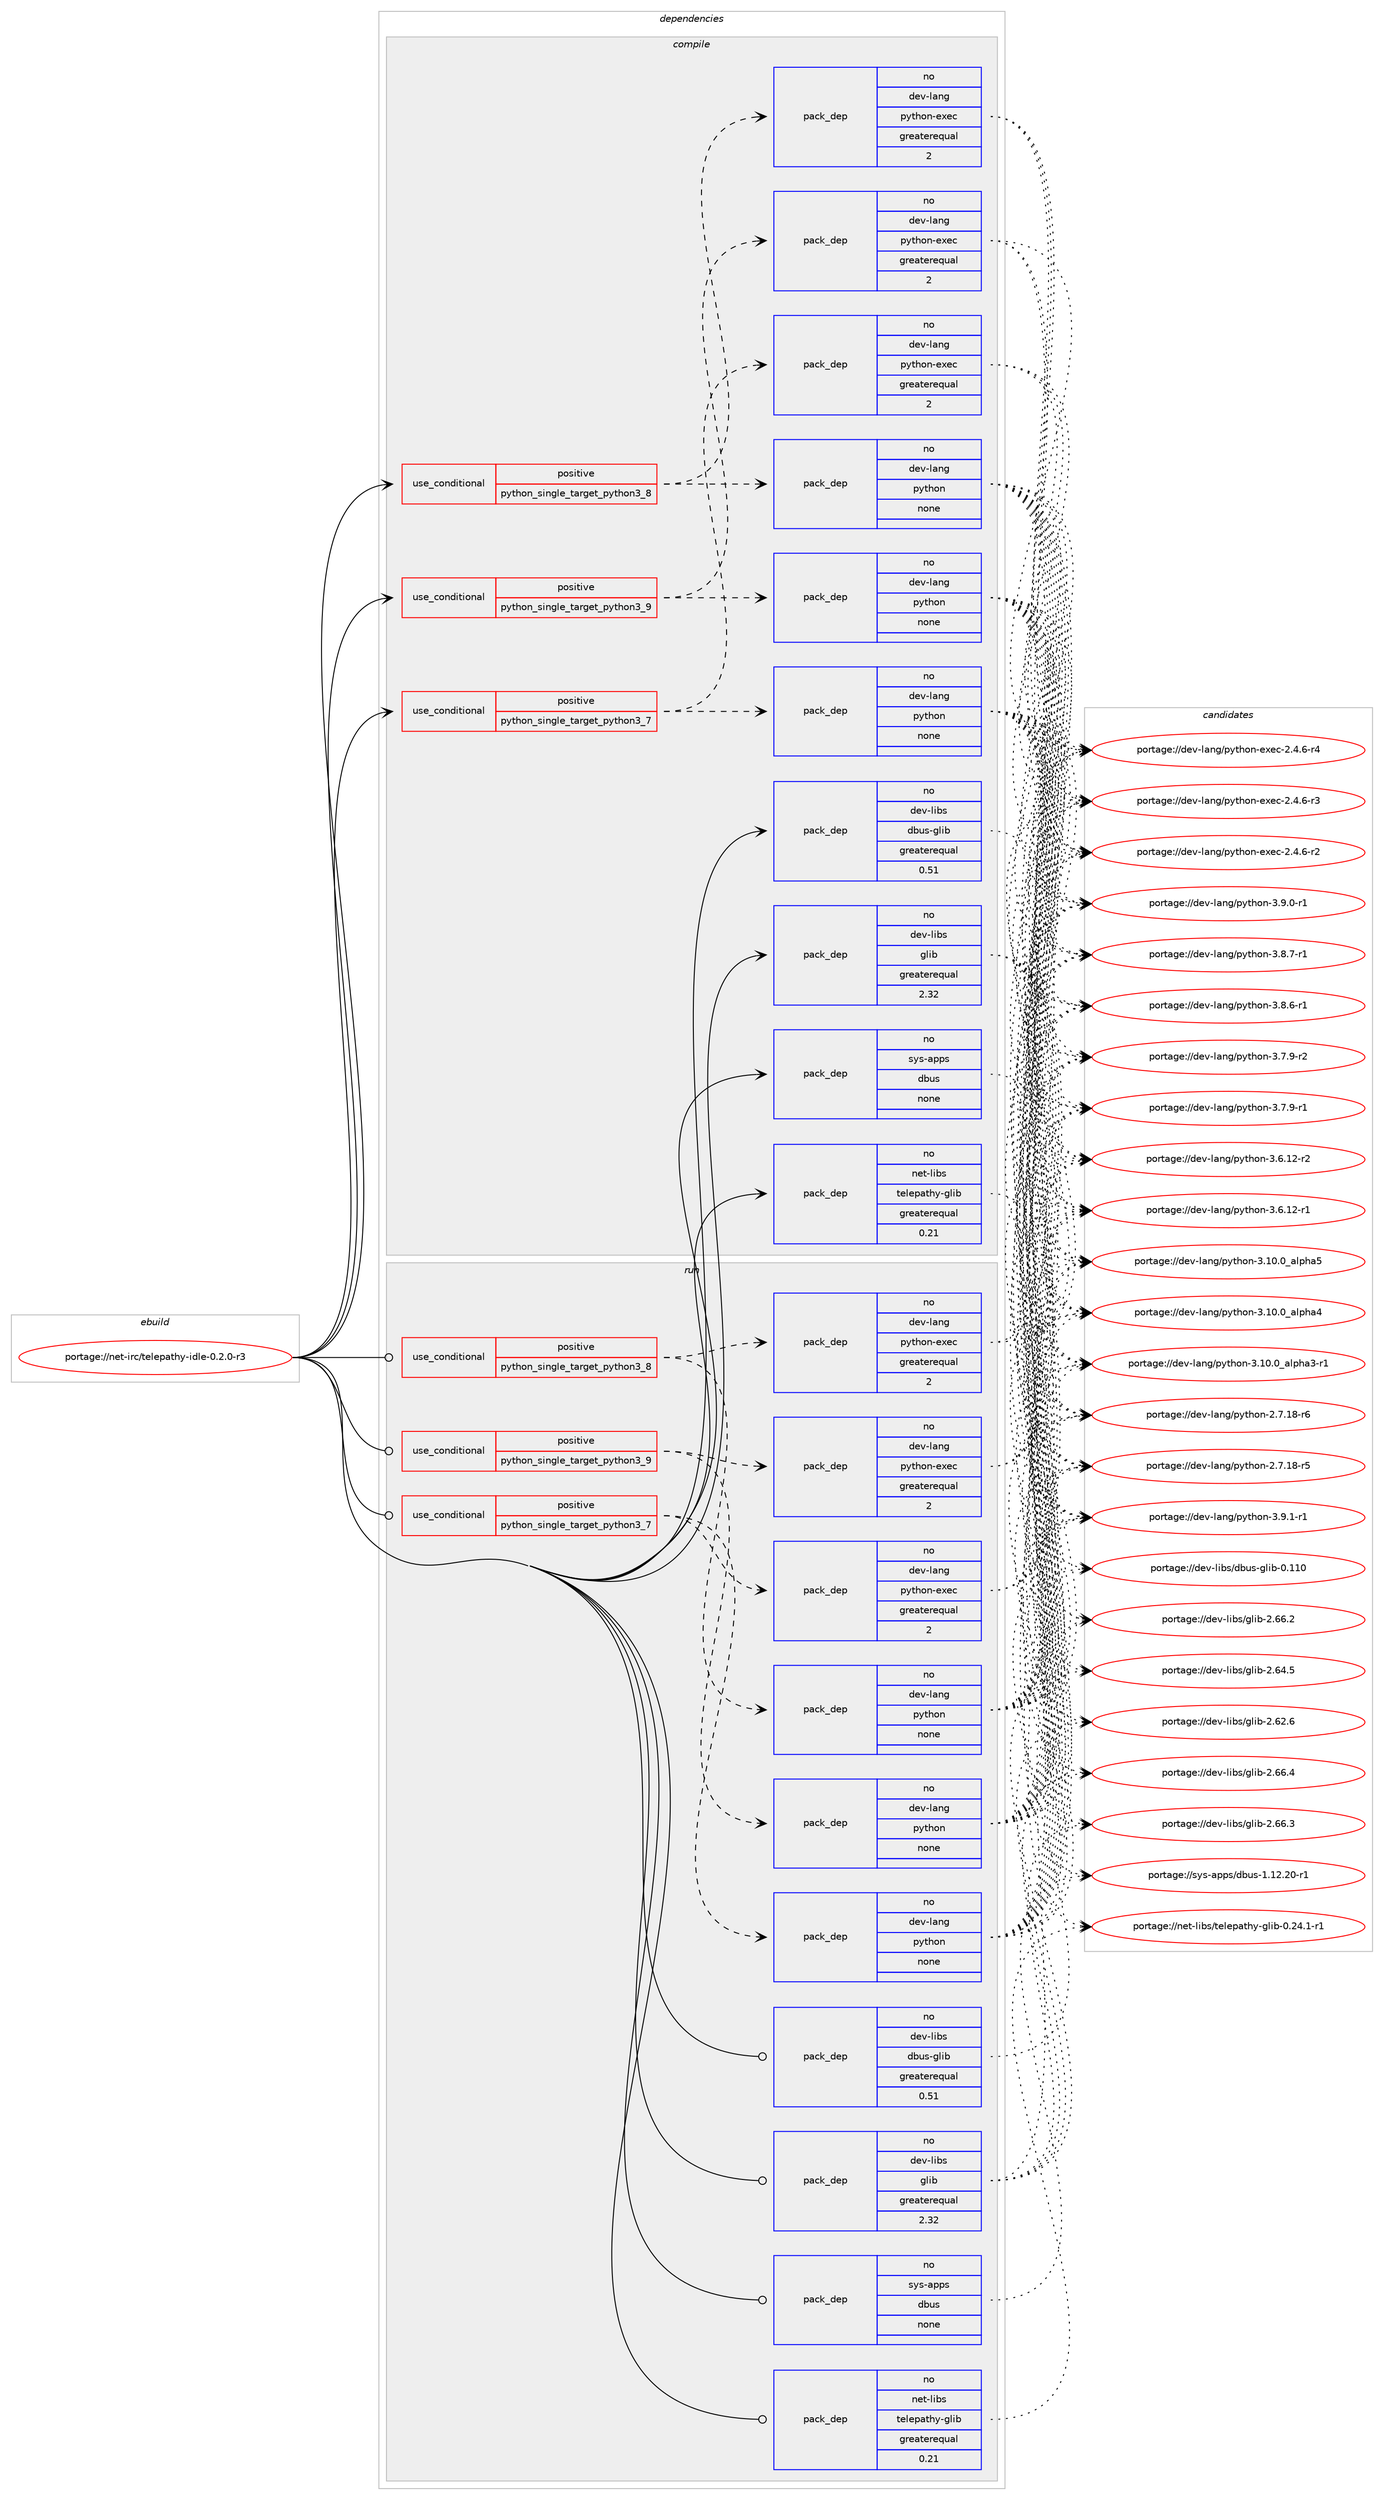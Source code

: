 digraph prolog {

# *************
# Graph options
# *************

newrank=true;
concentrate=true;
compound=true;
graph [rankdir=LR,fontname=Helvetica,fontsize=10,ranksep=1.5];#, ranksep=2.5, nodesep=0.2];
edge  [arrowhead=vee];
node  [fontname=Helvetica,fontsize=10];

# **********
# The ebuild
# **********

subgraph cluster_leftcol {
color=gray;
rank=same;
label=<<i>ebuild</i>>;
id [label="portage://net-irc/telepathy-idle-0.2.0-r3", color=red, width=4, href="../net-irc/telepathy-idle-0.2.0-r3.svg"];
}

# ****************
# The dependencies
# ****************

subgraph cluster_midcol {
color=gray;
label=<<i>dependencies</i>>;
subgraph cluster_compile {
fillcolor="#eeeeee";
style=filled;
label=<<i>compile</i>>;
subgraph cond6402 {
dependency20632 [label=<<TABLE BORDER="0" CELLBORDER="1" CELLSPACING="0" CELLPADDING="4"><TR><TD ROWSPAN="3" CELLPADDING="10">use_conditional</TD></TR><TR><TD>positive</TD></TR><TR><TD>python_single_target_python3_7</TD></TR></TABLE>>, shape=none, color=red];
subgraph pack14049 {
dependency20633 [label=<<TABLE BORDER="0" CELLBORDER="1" CELLSPACING="0" CELLPADDING="4" WIDTH="220"><TR><TD ROWSPAN="6" CELLPADDING="30">pack_dep</TD></TR><TR><TD WIDTH="110">no</TD></TR><TR><TD>dev-lang</TD></TR><TR><TD>python</TD></TR><TR><TD>none</TD></TR><TR><TD></TD></TR></TABLE>>, shape=none, color=blue];
}
dependency20632:e -> dependency20633:w [weight=20,style="dashed",arrowhead="vee"];
subgraph pack14050 {
dependency20634 [label=<<TABLE BORDER="0" CELLBORDER="1" CELLSPACING="0" CELLPADDING="4" WIDTH="220"><TR><TD ROWSPAN="6" CELLPADDING="30">pack_dep</TD></TR><TR><TD WIDTH="110">no</TD></TR><TR><TD>dev-lang</TD></TR><TR><TD>python-exec</TD></TR><TR><TD>greaterequal</TD></TR><TR><TD>2</TD></TR></TABLE>>, shape=none, color=blue];
}
dependency20632:e -> dependency20634:w [weight=20,style="dashed",arrowhead="vee"];
}
id:e -> dependency20632:w [weight=20,style="solid",arrowhead="vee"];
subgraph cond6403 {
dependency20635 [label=<<TABLE BORDER="0" CELLBORDER="1" CELLSPACING="0" CELLPADDING="4"><TR><TD ROWSPAN="3" CELLPADDING="10">use_conditional</TD></TR><TR><TD>positive</TD></TR><TR><TD>python_single_target_python3_8</TD></TR></TABLE>>, shape=none, color=red];
subgraph pack14051 {
dependency20636 [label=<<TABLE BORDER="0" CELLBORDER="1" CELLSPACING="0" CELLPADDING="4" WIDTH="220"><TR><TD ROWSPAN="6" CELLPADDING="30">pack_dep</TD></TR><TR><TD WIDTH="110">no</TD></TR><TR><TD>dev-lang</TD></TR><TR><TD>python</TD></TR><TR><TD>none</TD></TR><TR><TD></TD></TR></TABLE>>, shape=none, color=blue];
}
dependency20635:e -> dependency20636:w [weight=20,style="dashed",arrowhead="vee"];
subgraph pack14052 {
dependency20637 [label=<<TABLE BORDER="0" CELLBORDER="1" CELLSPACING="0" CELLPADDING="4" WIDTH="220"><TR><TD ROWSPAN="6" CELLPADDING="30">pack_dep</TD></TR><TR><TD WIDTH="110">no</TD></TR><TR><TD>dev-lang</TD></TR><TR><TD>python-exec</TD></TR><TR><TD>greaterequal</TD></TR><TR><TD>2</TD></TR></TABLE>>, shape=none, color=blue];
}
dependency20635:e -> dependency20637:w [weight=20,style="dashed",arrowhead="vee"];
}
id:e -> dependency20635:w [weight=20,style="solid",arrowhead="vee"];
subgraph cond6404 {
dependency20638 [label=<<TABLE BORDER="0" CELLBORDER="1" CELLSPACING="0" CELLPADDING="4"><TR><TD ROWSPAN="3" CELLPADDING="10">use_conditional</TD></TR><TR><TD>positive</TD></TR><TR><TD>python_single_target_python3_9</TD></TR></TABLE>>, shape=none, color=red];
subgraph pack14053 {
dependency20639 [label=<<TABLE BORDER="0" CELLBORDER="1" CELLSPACING="0" CELLPADDING="4" WIDTH="220"><TR><TD ROWSPAN="6" CELLPADDING="30">pack_dep</TD></TR><TR><TD WIDTH="110">no</TD></TR><TR><TD>dev-lang</TD></TR><TR><TD>python</TD></TR><TR><TD>none</TD></TR><TR><TD></TD></TR></TABLE>>, shape=none, color=blue];
}
dependency20638:e -> dependency20639:w [weight=20,style="dashed",arrowhead="vee"];
subgraph pack14054 {
dependency20640 [label=<<TABLE BORDER="0" CELLBORDER="1" CELLSPACING="0" CELLPADDING="4" WIDTH="220"><TR><TD ROWSPAN="6" CELLPADDING="30">pack_dep</TD></TR><TR><TD WIDTH="110">no</TD></TR><TR><TD>dev-lang</TD></TR><TR><TD>python-exec</TD></TR><TR><TD>greaterequal</TD></TR><TR><TD>2</TD></TR></TABLE>>, shape=none, color=blue];
}
dependency20638:e -> dependency20640:w [weight=20,style="dashed",arrowhead="vee"];
}
id:e -> dependency20638:w [weight=20,style="solid",arrowhead="vee"];
subgraph pack14055 {
dependency20641 [label=<<TABLE BORDER="0" CELLBORDER="1" CELLSPACING="0" CELLPADDING="4" WIDTH="220"><TR><TD ROWSPAN="6" CELLPADDING="30">pack_dep</TD></TR><TR><TD WIDTH="110">no</TD></TR><TR><TD>dev-libs</TD></TR><TR><TD>dbus-glib</TD></TR><TR><TD>greaterequal</TD></TR><TR><TD>0.51</TD></TR></TABLE>>, shape=none, color=blue];
}
id:e -> dependency20641:w [weight=20,style="solid",arrowhead="vee"];
subgraph pack14056 {
dependency20642 [label=<<TABLE BORDER="0" CELLBORDER="1" CELLSPACING="0" CELLPADDING="4" WIDTH="220"><TR><TD ROWSPAN="6" CELLPADDING="30">pack_dep</TD></TR><TR><TD WIDTH="110">no</TD></TR><TR><TD>dev-libs</TD></TR><TR><TD>glib</TD></TR><TR><TD>greaterequal</TD></TR><TR><TD>2.32</TD></TR></TABLE>>, shape=none, color=blue];
}
id:e -> dependency20642:w [weight=20,style="solid",arrowhead="vee"];
subgraph pack14057 {
dependency20643 [label=<<TABLE BORDER="0" CELLBORDER="1" CELLSPACING="0" CELLPADDING="4" WIDTH="220"><TR><TD ROWSPAN="6" CELLPADDING="30">pack_dep</TD></TR><TR><TD WIDTH="110">no</TD></TR><TR><TD>net-libs</TD></TR><TR><TD>telepathy-glib</TD></TR><TR><TD>greaterequal</TD></TR><TR><TD>0.21</TD></TR></TABLE>>, shape=none, color=blue];
}
id:e -> dependency20643:w [weight=20,style="solid",arrowhead="vee"];
subgraph pack14058 {
dependency20644 [label=<<TABLE BORDER="0" CELLBORDER="1" CELLSPACING="0" CELLPADDING="4" WIDTH="220"><TR><TD ROWSPAN="6" CELLPADDING="30">pack_dep</TD></TR><TR><TD WIDTH="110">no</TD></TR><TR><TD>sys-apps</TD></TR><TR><TD>dbus</TD></TR><TR><TD>none</TD></TR><TR><TD></TD></TR></TABLE>>, shape=none, color=blue];
}
id:e -> dependency20644:w [weight=20,style="solid",arrowhead="vee"];
}
subgraph cluster_compileandrun {
fillcolor="#eeeeee";
style=filled;
label=<<i>compile and run</i>>;
}
subgraph cluster_run {
fillcolor="#eeeeee";
style=filled;
label=<<i>run</i>>;
subgraph cond6405 {
dependency20645 [label=<<TABLE BORDER="0" CELLBORDER="1" CELLSPACING="0" CELLPADDING="4"><TR><TD ROWSPAN="3" CELLPADDING="10">use_conditional</TD></TR><TR><TD>positive</TD></TR><TR><TD>python_single_target_python3_7</TD></TR></TABLE>>, shape=none, color=red];
subgraph pack14059 {
dependency20646 [label=<<TABLE BORDER="0" CELLBORDER="1" CELLSPACING="0" CELLPADDING="4" WIDTH="220"><TR><TD ROWSPAN="6" CELLPADDING="30">pack_dep</TD></TR><TR><TD WIDTH="110">no</TD></TR><TR><TD>dev-lang</TD></TR><TR><TD>python</TD></TR><TR><TD>none</TD></TR><TR><TD></TD></TR></TABLE>>, shape=none, color=blue];
}
dependency20645:e -> dependency20646:w [weight=20,style="dashed",arrowhead="vee"];
subgraph pack14060 {
dependency20647 [label=<<TABLE BORDER="0" CELLBORDER="1" CELLSPACING="0" CELLPADDING="4" WIDTH="220"><TR><TD ROWSPAN="6" CELLPADDING="30">pack_dep</TD></TR><TR><TD WIDTH="110">no</TD></TR><TR><TD>dev-lang</TD></TR><TR><TD>python-exec</TD></TR><TR><TD>greaterequal</TD></TR><TR><TD>2</TD></TR></TABLE>>, shape=none, color=blue];
}
dependency20645:e -> dependency20647:w [weight=20,style="dashed",arrowhead="vee"];
}
id:e -> dependency20645:w [weight=20,style="solid",arrowhead="odot"];
subgraph cond6406 {
dependency20648 [label=<<TABLE BORDER="0" CELLBORDER="1" CELLSPACING="0" CELLPADDING="4"><TR><TD ROWSPAN="3" CELLPADDING="10">use_conditional</TD></TR><TR><TD>positive</TD></TR><TR><TD>python_single_target_python3_8</TD></TR></TABLE>>, shape=none, color=red];
subgraph pack14061 {
dependency20649 [label=<<TABLE BORDER="0" CELLBORDER="1" CELLSPACING="0" CELLPADDING="4" WIDTH="220"><TR><TD ROWSPAN="6" CELLPADDING="30">pack_dep</TD></TR><TR><TD WIDTH="110">no</TD></TR><TR><TD>dev-lang</TD></TR><TR><TD>python</TD></TR><TR><TD>none</TD></TR><TR><TD></TD></TR></TABLE>>, shape=none, color=blue];
}
dependency20648:e -> dependency20649:w [weight=20,style="dashed",arrowhead="vee"];
subgraph pack14062 {
dependency20650 [label=<<TABLE BORDER="0" CELLBORDER="1" CELLSPACING="0" CELLPADDING="4" WIDTH="220"><TR><TD ROWSPAN="6" CELLPADDING="30">pack_dep</TD></TR><TR><TD WIDTH="110">no</TD></TR><TR><TD>dev-lang</TD></TR><TR><TD>python-exec</TD></TR><TR><TD>greaterequal</TD></TR><TR><TD>2</TD></TR></TABLE>>, shape=none, color=blue];
}
dependency20648:e -> dependency20650:w [weight=20,style="dashed",arrowhead="vee"];
}
id:e -> dependency20648:w [weight=20,style="solid",arrowhead="odot"];
subgraph cond6407 {
dependency20651 [label=<<TABLE BORDER="0" CELLBORDER="1" CELLSPACING="0" CELLPADDING="4"><TR><TD ROWSPAN="3" CELLPADDING="10">use_conditional</TD></TR><TR><TD>positive</TD></TR><TR><TD>python_single_target_python3_9</TD></TR></TABLE>>, shape=none, color=red];
subgraph pack14063 {
dependency20652 [label=<<TABLE BORDER="0" CELLBORDER="1" CELLSPACING="0" CELLPADDING="4" WIDTH="220"><TR><TD ROWSPAN="6" CELLPADDING="30">pack_dep</TD></TR><TR><TD WIDTH="110">no</TD></TR><TR><TD>dev-lang</TD></TR><TR><TD>python</TD></TR><TR><TD>none</TD></TR><TR><TD></TD></TR></TABLE>>, shape=none, color=blue];
}
dependency20651:e -> dependency20652:w [weight=20,style="dashed",arrowhead="vee"];
subgraph pack14064 {
dependency20653 [label=<<TABLE BORDER="0" CELLBORDER="1" CELLSPACING="0" CELLPADDING="4" WIDTH="220"><TR><TD ROWSPAN="6" CELLPADDING="30">pack_dep</TD></TR><TR><TD WIDTH="110">no</TD></TR><TR><TD>dev-lang</TD></TR><TR><TD>python-exec</TD></TR><TR><TD>greaterequal</TD></TR><TR><TD>2</TD></TR></TABLE>>, shape=none, color=blue];
}
dependency20651:e -> dependency20653:w [weight=20,style="dashed",arrowhead="vee"];
}
id:e -> dependency20651:w [weight=20,style="solid",arrowhead="odot"];
subgraph pack14065 {
dependency20654 [label=<<TABLE BORDER="0" CELLBORDER="1" CELLSPACING="0" CELLPADDING="4" WIDTH="220"><TR><TD ROWSPAN="6" CELLPADDING="30">pack_dep</TD></TR><TR><TD WIDTH="110">no</TD></TR><TR><TD>dev-libs</TD></TR><TR><TD>dbus-glib</TD></TR><TR><TD>greaterequal</TD></TR><TR><TD>0.51</TD></TR></TABLE>>, shape=none, color=blue];
}
id:e -> dependency20654:w [weight=20,style="solid",arrowhead="odot"];
subgraph pack14066 {
dependency20655 [label=<<TABLE BORDER="0" CELLBORDER="1" CELLSPACING="0" CELLPADDING="4" WIDTH="220"><TR><TD ROWSPAN="6" CELLPADDING="30">pack_dep</TD></TR><TR><TD WIDTH="110">no</TD></TR><TR><TD>dev-libs</TD></TR><TR><TD>glib</TD></TR><TR><TD>greaterequal</TD></TR><TR><TD>2.32</TD></TR></TABLE>>, shape=none, color=blue];
}
id:e -> dependency20655:w [weight=20,style="solid",arrowhead="odot"];
subgraph pack14067 {
dependency20656 [label=<<TABLE BORDER="0" CELLBORDER="1" CELLSPACING="0" CELLPADDING="4" WIDTH="220"><TR><TD ROWSPAN="6" CELLPADDING="30">pack_dep</TD></TR><TR><TD WIDTH="110">no</TD></TR><TR><TD>net-libs</TD></TR><TR><TD>telepathy-glib</TD></TR><TR><TD>greaterequal</TD></TR><TR><TD>0.21</TD></TR></TABLE>>, shape=none, color=blue];
}
id:e -> dependency20656:w [weight=20,style="solid",arrowhead="odot"];
subgraph pack14068 {
dependency20657 [label=<<TABLE BORDER="0" CELLBORDER="1" CELLSPACING="0" CELLPADDING="4" WIDTH="220"><TR><TD ROWSPAN="6" CELLPADDING="30">pack_dep</TD></TR><TR><TD WIDTH="110">no</TD></TR><TR><TD>sys-apps</TD></TR><TR><TD>dbus</TD></TR><TR><TD>none</TD></TR><TR><TD></TD></TR></TABLE>>, shape=none, color=blue];
}
id:e -> dependency20657:w [weight=20,style="solid",arrowhead="odot"];
}
}

# **************
# The candidates
# **************

subgraph cluster_choices {
rank=same;
color=gray;
label=<<i>candidates</i>>;

subgraph choice14049 {
color=black;
nodesep=1;
choice1001011184510897110103471121211161041111104551465746494511449 [label="portage://dev-lang/python-3.9.1-r1", color=red, width=4,href="../dev-lang/python-3.9.1-r1.svg"];
choice1001011184510897110103471121211161041111104551465746484511449 [label="portage://dev-lang/python-3.9.0-r1", color=red, width=4,href="../dev-lang/python-3.9.0-r1.svg"];
choice1001011184510897110103471121211161041111104551465646554511449 [label="portage://dev-lang/python-3.8.7-r1", color=red, width=4,href="../dev-lang/python-3.8.7-r1.svg"];
choice1001011184510897110103471121211161041111104551465646544511449 [label="portage://dev-lang/python-3.8.6-r1", color=red, width=4,href="../dev-lang/python-3.8.6-r1.svg"];
choice1001011184510897110103471121211161041111104551465546574511450 [label="portage://dev-lang/python-3.7.9-r2", color=red, width=4,href="../dev-lang/python-3.7.9-r2.svg"];
choice1001011184510897110103471121211161041111104551465546574511449 [label="portage://dev-lang/python-3.7.9-r1", color=red, width=4,href="../dev-lang/python-3.7.9-r1.svg"];
choice100101118451089711010347112121116104111110455146544649504511450 [label="portage://dev-lang/python-3.6.12-r2", color=red, width=4,href="../dev-lang/python-3.6.12-r2.svg"];
choice100101118451089711010347112121116104111110455146544649504511449 [label="portage://dev-lang/python-3.6.12-r1", color=red, width=4,href="../dev-lang/python-3.6.12-r1.svg"];
choice1001011184510897110103471121211161041111104551464948464895971081121049753 [label="portage://dev-lang/python-3.10.0_alpha5", color=red, width=4,href="../dev-lang/python-3.10.0_alpha5.svg"];
choice1001011184510897110103471121211161041111104551464948464895971081121049752 [label="portage://dev-lang/python-3.10.0_alpha4", color=red, width=4,href="../dev-lang/python-3.10.0_alpha4.svg"];
choice10010111845108971101034711212111610411111045514649484648959710811210497514511449 [label="portage://dev-lang/python-3.10.0_alpha3-r1", color=red, width=4,href="../dev-lang/python-3.10.0_alpha3-r1.svg"];
choice100101118451089711010347112121116104111110455046554649564511454 [label="portage://dev-lang/python-2.7.18-r6", color=red, width=4,href="../dev-lang/python-2.7.18-r6.svg"];
choice100101118451089711010347112121116104111110455046554649564511453 [label="portage://dev-lang/python-2.7.18-r5", color=red, width=4,href="../dev-lang/python-2.7.18-r5.svg"];
dependency20633:e -> choice1001011184510897110103471121211161041111104551465746494511449:w [style=dotted,weight="100"];
dependency20633:e -> choice1001011184510897110103471121211161041111104551465746484511449:w [style=dotted,weight="100"];
dependency20633:e -> choice1001011184510897110103471121211161041111104551465646554511449:w [style=dotted,weight="100"];
dependency20633:e -> choice1001011184510897110103471121211161041111104551465646544511449:w [style=dotted,weight="100"];
dependency20633:e -> choice1001011184510897110103471121211161041111104551465546574511450:w [style=dotted,weight="100"];
dependency20633:e -> choice1001011184510897110103471121211161041111104551465546574511449:w [style=dotted,weight="100"];
dependency20633:e -> choice100101118451089711010347112121116104111110455146544649504511450:w [style=dotted,weight="100"];
dependency20633:e -> choice100101118451089711010347112121116104111110455146544649504511449:w [style=dotted,weight="100"];
dependency20633:e -> choice1001011184510897110103471121211161041111104551464948464895971081121049753:w [style=dotted,weight="100"];
dependency20633:e -> choice1001011184510897110103471121211161041111104551464948464895971081121049752:w [style=dotted,weight="100"];
dependency20633:e -> choice10010111845108971101034711212111610411111045514649484648959710811210497514511449:w [style=dotted,weight="100"];
dependency20633:e -> choice100101118451089711010347112121116104111110455046554649564511454:w [style=dotted,weight="100"];
dependency20633:e -> choice100101118451089711010347112121116104111110455046554649564511453:w [style=dotted,weight="100"];
}
subgraph choice14050 {
color=black;
nodesep=1;
choice10010111845108971101034711212111610411111045101120101994550465246544511452 [label="portage://dev-lang/python-exec-2.4.6-r4", color=red, width=4,href="../dev-lang/python-exec-2.4.6-r4.svg"];
choice10010111845108971101034711212111610411111045101120101994550465246544511451 [label="portage://dev-lang/python-exec-2.4.6-r3", color=red, width=4,href="../dev-lang/python-exec-2.4.6-r3.svg"];
choice10010111845108971101034711212111610411111045101120101994550465246544511450 [label="portage://dev-lang/python-exec-2.4.6-r2", color=red, width=4,href="../dev-lang/python-exec-2.4.6-r2.svg"];
dependency20634:e -> choice10010111845108971101034711212111610411111045101120101994550465246544511452:w [style=dotted,weight="100"];
dependency20634:e -> choice10010111845108971101034711212111610411111045101120101994550465246544511451:w [style=dotted,weight="100"];
dependency20634:e -> choice10010111845108971101034711212111610411111045101120101994550465246544511450:w [style=dotted,weight="100"];
}
subgraph choice14051 {
color=black;
nodesep=1;
choice1001011184510897110103471121211161041111104551465746494511449 [label="portage://dev-lang/python-3.9.1-r1", color=red, width=4,href="../dev-lang/python-3.9.1-r1.svg"];
choice1001011184510897110103471121211161041111104551465746484511449 [label="portage://dev-lang/python-3.9.0-r1", color=red, width=4,href="../dev-lang/python-3.9.0-r1.svg"];
choice1001011184510897110103471121211161041111104551465646554511449 [label="portage://dev-lang/python-3.8.7-r1", color=red, width=4,href="../dev-lang/python-3.8.7-r1.svg"];
choice1001011184510897110103471121211161041111104551465646544511449 [label="portage://dev-lang/python-3.8.6-r1", color=red, width=4,href="../dev-lang/python-3.8.6-r1.svg"];
choice1001011184510897110103471121211161041111104551465546574511450 [label="portage://dev-lang/python-3.7.9-r2", color=red, width=4,href="../dev-lang/python-3.7.9-r2.svg"];
choice1001011184510897110103471121211161041111104551465546574511449 [label="portage://dev-lang/python-3.7.9-r1", color=red, width=4,href="../dev-lang/python-3.7.9-r1.svg"];
choice100101118451089711010347112121116104111110455146544649504511450 [label="portage://dev-lang/python-3.6.12-r2", color=red, width=4,href="../dev-lang/python-3.6.12-r2.svg"];
choice100101118451089711010347112121116104111110455146544649504511449 [label="portage://dev-lang/python-3.6.12-r1", color=red, width=4,href="../dev-lang/python-3.6.12-r1.svg"];
choice1001011184510897110103471121211161041111104551464948464895971081121049753 [label="portage://dev-lang/python-3.10.0_alpha5", color=red, width=4,href="../dev-lang/python-3.10.0_alpha5.svg"];
choice1001011184510897110103471121211161041111104551464948464895971081121049752 [label="portage://dev-lang/python-3.10.0_alpha4", color=red, width=4,href="../dev-lang/python-3.10.0_alpha4.svg"];
choice10010111845108971101034711212111610411111045514649484648959710811210497514511449 [label="portage://dev-lang/python-3.10.0_alpha3-r1", color=red, width=4,href="../dev-lang/python-3.10.0_alpha3-r1.svg"];
choice100101118451089711010347112121116104111110455046554649564511454 [label="portage://dev-lang/python-2.7.18-r6", color=red, width=4,href="../dev-lang/python-2.7.18-r6.svg"];
choice100101118451089711010347112121116104111110455046554649564511453 [label="portage://dev-lang/python-2.7.18-r5", color=red, width=4,href="../dev-lang/python-2.7.18-r5.svg"];
dependency20636:e -> choice1001011184510897110103471121211161041111104551465746494511449:w [style=dotted,weight="100"];
dependency20636:e -> choice1001011184510897110103471121211161041111104551465746484511449:w [style=dotted,weight="100"];
dependency20636:e -> choice1001011184510897110103471121211161041111104551465646554511449:w [style=dotted,weight="100"];
dependency20636:e -> choice1001011184510897110103471121211161041111104551465646544511449:w [style=dotted,weight="100"];
dependency20636:e -> choice1001011184510897110103471121211161041111104551465546574511450:w [style=dotted,weight="100"];
dependency20636:e -> choice1001011184510897110103471121211161041111104551465546574511449:w [style=dotted,weight="100"];
dependency20636:e -> choice100101118451089711010347112121116104111110455146544649504511450:w [style=dotted,weight="100"];
dependency20636:e -> choice100101118451089711010347112121116104111110455146544649504511449:w [style=dotted,weight="100"];
dependency20636:e -> choice1001011184510897110103471121211161041111104551464948464895971081121049753:w [style=dotted,weight="100"];
dependency20636:e -> choice1001011184510897110103471121211161041111104551464948464895971081121049752:w [style=dotted,weight="100"];
dependency20636:e -> choice10010111845108971101034711212111610411111045514649484648959710811210497514511449:w [style=dotted,weight="100"];
dependency20636:e -> choice100101118451089711010347112121116104111110455046554649564511454:w [style=dotted,weight="100"];
dependency20636:e -> choice100101118451089711010347112121116104111110455046554649564511453:w [style=dotted,weight="100"];
}
subgraph choice14052 {
color=black;
nodesep=1;
choice10010111845108971101034711212111610411111045101120101994550465246544511452 [label="portage://dev-lang/python-exec-2.4.6-r4", color=red, width=4,href="../dev-lang/python-exec-2.4.6-r4.svg"];
choice10010111845108971101034711212111610411111045101120101994550465246544511451 [label="portage://dev-lang/python-exec-2.4.6-r3", color=red, width=4,href="../dev-lang/python-exec-2.4.6-r3.svg"];
choice10010111845108971101034711212111610411111045101120101994550465246544511450 [label="portage://dev-lang/python-exec-2.4.6-r2", color=red, width=4,href="../dev-lang/python-exec-2.4.6-r2.svg"];
dependency20637:e -> choice10010111845108971101034711212111610411111045101120101994550465246544511452:w [style=dotted,weight="100"];
dependency20637:e -> choice10010111845108971101034711212111610411111045101120101994550465246544511451:w [style=dotted,weight="100"];
dependency20637:e -> choice10010111845108971101034711212111610411111045101120101994550465246544511450:w [style=dotted,weight="100"];
}
subgraph choice14053 {
color=black;
nodesep=1;
choice1001011184510897110103471121211161041111104551465746494511449 [label="portage://dev-lang/python-3.9.1-r1", color=red, width=4,href="../dev-lang/python-3.9.1-r1.svg"];
choice1001011184510897110103471121211161041111104551465746484511449 [label="portage://dev-lang/python-3.9.0-r1", color=red, width=4,href="../dev-lang/python-3.9.0-r1.svg"];
choice1001011184510897110103471121211161041111104551465646554511449 [label="portage://dev-lang/python-3.8.7-r1", color=red, width=4,href="../dev-lang/python-3.8.7-r1.svg"];
choice1001011184510897110103471121211161041111104551465646544511449 [label="portage://dev-lang/python-3.8.6-r1", color=red, width=4,href="../dev-lang/python-3.8.6-r1.svg"];
choice1001011184510897110103471121211161041111104551465546574511450 [label="portage://dev-lang/python-3.7.9-r2", color=red, width=4,href="../dev-lang/python-3.7.9-r2.svg"];
choice1001011184510897110103471121211161041111104551465546574511449 [label="portage://dev-lang/python-3.7.9-r1", color=red, width=4,href="../dev-lang/python-3.7.9-r1.svg"];
choice100101118451089711010347112121116104111110455146544649504511450 [label="portage://dev-lang/python-3.6.12-r2", color=red, width=4,href="../dev-lang/python-3.6.12-r2.svg"];
choice100101118451089711010347112121116104111110455146544649504511449 [label="portage://dev-lang/python-3.6.12-r1", color=red, width=4,href="../dev-lang/python-3.6.12-r1.svg"];
choice1001011184510897110103471121211161041111104551464948464895971081121049753 [label="portage://dev-lang/python-3.10.0_alpha5", color=red, width=4,href="../dev-lang/python-3.10.0_alpha5.svg"];
choice1001011184510897110103471121211161041111104551464948464895971081121049752 [label="portage://dev-lang/python-3.10.0_alpha4", color=red, width=4,href="../dev-lang/python-3.10.0_alpha4.svg"];
choice10010111845108971101034711212111610411111045514649484648959710811210497514511449 [label="portage://dev-lang/python-3.10.0_alpha3-r1", color=red, width=4,href="../dev-lang/python-3.10.0_alpha3-r1.svg"];
choice100101118451089711010347112121116104111110455046554649564511454 [label="portage://dev-lang/python-2.7.18-r6", color=red, width=4,href="../dev-lang/python-2.7.18-r6.svg"];
choice100101118451089711010347112121116104111110455046554649564511453 [label="portage://dev-lang/python-2.7.18-r5", color=red, width=4,href="../dev-lang/python-2.7.18-r5.svg"];
dependency20639:e -> choice1001011184510897110103471121211161041111104551465746494511449:w [style=dotted,weight="100"];
dependency20639:e -> choice1001011184510897110103471121211161041111104551465746484511449:w [style=dotted,weight="100"];
dependency20639:e -> choice1001011184510897110103471121211161041111104551465646554511449:w [style=dotted,weight="100"];
dependency20639:e -> choice1001011184510897110103471121211161041111104551465646544511449:w [style=dotted,weight="100"];
dependency20639:e -> choice1001011184510897110103471121211161041111104551465546574511450:w [style=dotted,weight="100"];
dependency20639:e -> choice1001011184510897110103471121211161041111104551465546574511449:w [style=dotted,weight="100"];
dependency20639:e -> choice100101118451089711010347112121116104111110455146544649504511450:w [style=dotted,weight="100"];
dependency20639:e -> choice100101118451089711010347112121116104111110455146544649504511449:w [style=dotted,weight="100"];
dependency20639:e -> choice1001011184510897110103471121211161041111104551464948464895971081121049753:w [style=dotted,weight="100"];
dependency20639:e -> choice1001011184510897110103471121211161041111104551464948464895971081121049752:w [style=dotted,weight="100"];
dependency20639:e -> choice10010111845108971101034711212111610411111045514649484648959710811210497514511449:w [style=dotted,weight="100"];
dependency20639:e -> choice100101118451089711010347112121116104111110455046554649564511454:w [style=dotted,weight="100"];
dependency20639:e -> choice100101118451089711010347112121116104111110455046554649564511453:w [style=dotted,weight="100"];
}
subgraph choice14054 {
color=black;
nodesep=1;
choice10010111845108971101034711212111610411111045101120101994550465246544511452 [label="portage://dev-lang/python-exec-2.4.6-r4", color=red, width=4,href="../dev-lang/python-exec-2.4.6-r4.svg"];
choice10010111845108971101034711212111610411111045101120101994550465246544511451 [label="portage://dev-lang/python-exec-2.4.6-r3", color=red, width=4,href="../dev-lang/python-exec-2.4.6-r3.svg"];
choice10010111845108971101034711212111610411111045101120101994550465246544511450 [label="portage://dev-lang/python-exec-2.4.6-r2", color=red, width=4,href="../dev-lang/python-exec-2.4.6-r2.svg"];
dependency20640:e -> choice10010111845108971101034711212111610411111045101120101994550465246544511452:w [style=dotted,weight="100"];
dependency20640:e -> choice10010111845108971101034711212111610411111045101120101994550465246544511451:w [style=dotted,weight="100"];
dependency20640:e -> choice10010111845108971101034711212111610411111045101120101994550465246544511450:w [style=dotted,weight="100"];
}
subgraph choice14055 {
color=black;
nodesep=1;
choice100101118451081059811547100981171154510310810598454846494948 [label="portage://dev-libs/dbus-glib-0.110", color=red, width=4,href="../dev-libs/dbus-glib-0.110.svg"];
dependency20641:e -> choice100101118451081059811547100981171154510310810598454846494948:w [style=dotted,weight="100"];
}
subgraph choice14056 {
color=black;
nodesep=1;
choice1001011184510810598115471031081059845504654544652 [label="portage://dev-libs/glib-2.66.4", color=red, width=4,href="../dev-libs/glib-2.66.4.svg"];
choice1001011184510810598115471031081059845504654544651 [label="portage://dev-libs/glib-2.66.3", color=red, width=4,href="../dev-libs/glib-2.66.3.svg"];
choice1001011184510810598115471031081059845504654544650 [label="portage://dev-libs/glib-2.66.2", color=red, width=4,href="../dev-libs/glib-2.66.2.svg"];
choice1001011184510810598115471031081059845504654524653 [label="portage://dev-libs/glib-2.64.5", color=red, width=4,href="../dev-libs/glib-2.64.5.svg"];
choice1001011184510810598115471031081059845504654504654 [label="portage://dev-libs/glib-2.62.6", color=red, width=4,href="../dev-libs/glib-2.62.6.svg"];
dependency20642:e -> choice1001011184510810598115471031081059845504654544652:w [style=dotted,weight="100"];
dependency20642:e -> choice1001011184510810598115471031081059845504654544651:w [style=dotted,weight="100"];
dependency20642:e -> choice1001011184510810598115471031081059845504654544650:w [style=dotted,weight="100"];
dependency20642:e -> choice1001011184510810598115471031081059845504654524653:w [style=dotted,weight="100"];
dependency20642:e -> choice1001011184510810598115471031081059845504654504654:w [style=dotted,weight="100"];
}
subgraph choice14057 {
color=black;
nodesep=1;
choice110101116451081059811547116101108101112971161041214510310810598454846505246494511449 [label="portage://net-libs/telepathy-glib-0.24.1-r1", color=red, width=4,href="../net-libs/telepathy-glib-0.24.1-r1.svg"];
dependency20643:e -> choice110101116451081059811547116101108101112971161041214510310810598454846505246494511449:w [style=dotted,weight="100"];
}
subgraph choice14058 {
color=black;
nodesep=1;
choice1151211154597112112115471009811711545494649504650484511449 [label="portage://sys-apps/dbus-1.12.20-r1", color=red, width=4,href="../sys-apps/dbus-1.12.20-r1.svg"];
dependency20644:e -> choice1151211154597112112115471009811711545494649504650484511449:w [style=dotted,weight="100"];
}
subgraph choice14059 {
color=black;
nodesep=1;
choice1001011184510897110103471121211161041111104551465746494511449 [label="portage://dev-lang/python-3.9.1-r1", color=red, width=4,href="../dev-lang/python-3.9.1-r1.svg"];
choice1001011184510897110103471121211161041111104551465746484511449 [label="portage://dev-lang/python-3.9.0-r1", color=red, width=4,href="../dev-lang/python-3.9.0-r1.svg"];
choice1001011184510897110103471121211161041111104551465646554511449 [label="portage://dev-lang/python-3.8.7-r1", color=red, width=4,href="../dev-lang/python-3.8.7-r1.svg"];
choice1001011184510897110103471121211161041111104551465646544511449 [label="portage://dev-lang/python-3.8.6-r1", color=red, width=4,href="../dev-lang/python-3.8.6-r1.svg"];
choice1001011184510897110103471121211161041111104551465546574511450 [label="portage://dev-lang/python-3.7.9-r2", color=red, width=4,href="../dev-lang/python-3.7.9-r2.svg"];
choice1001011184510897110103471121211161041111104551465546574511449 [label="portage://dev-lang/python-3.7.9-r1", color=red, width=4,href="../dev-lang/python-3.7.9-r1.svg"];
choice100101118451089711010347112121116104111110455146544649504511450 [label="portage://dev-lang/python-3.6.12-r2", color=red, width=4,href="../dev-lang/python-3.6.12-r2.svg"];
choice100101118451089711010347112121116104111110455146544649504511449 [label="portage://dev-lang/python-3.6.12-r1", color=red, width=4,href="../dev-lang/python-3.6.12-r1.svg"];
choice1001011184510897110103471121211161041111104551464948464895971081121049753 [label="portage://dev-lang/python-3.10.0_alpha5", color=red, width=4,href="../dev-lang/python-3.10.0_alpha5.svg"];
choice1001011184510897110103471121211161041111104551464948464895971081121049752 [label="portage://dev-lang/python-3.10.0_alpha4", color=red, width=4,href="../dev-lang/python-3.10.0_alpha4.svg"];
choice10010111845108971101034711212111610411111045514649484648959710811210497514511449 [label="portage://dev-lang/python-3.10.0_alpha3-r1", color=red, width=4,href="../dev-lang/python-3.10.0_alpha3-r1.svg"];
choice100101118451089711010347112121116104111110455046554649564511454 [label="portage://dev-lang/python-2.7.18-r6", color=red, width=4,href="../dev-lang/python-2.7.18-r6.svg"];
choice100101118451089711010347112121116104111110455046554649564511453 [label="portage://dev-lang/python-2.7.18-r5", color=red, width=4,href="../dev-lang/python-2.7.18-r5.svg"];
dependency20646:e -> choice1001011184510897110103471121211161041111104551465746494511449:w [style=dotted,weight="100"];
dependency20646:e -> choice1001011184510897110103471121211161041111104551465746484511449:w [style=dotted,weight="100"];
dependency20646:e -> choice1001011184510897110103471121211161041111104551465646554511449:w [style=dotted,weight="100"];
dependency20646:e -> choice1001011184510897110103471121211161041111104551465646544511449:w [style=dotted,weight="100"];
dependency20646:e -> choice1001011184510897110103471121211161041111104551465546574511450:w [style=dotted,weight="100"];
dependency20646:e -> choice1001011184510897110103471121211161041111104551465546574511449:w [style=dotted,weight="100"];
dependency20646:e -> choice100101118451089711010347112121116104111110455146544649504511450:w [style=dotted,weight="100"];
dependency20646:e -> choice100101118451089711010347112121116104111110455146544649504511449:w [style=dotted,weight="100"];
dependency20646:e -> choice1001011184510897110103471121211161041111104551464948464895971081121049753:w [style=dotted,weight="100"];
dependency20646:e -> choice1001011184510897110103471121211161041111104551464948464895971081121049752:w [style=dotted,weight="100"];
dependency20646:e -> choice10010111845108971101034711212111610411111045514649484648959710811210497514511449:w [style=dotted,weight="100"];
dependency20646:e -> choice100101118451089711010347112121116104111110455046554649564511454:w [style=dotted,weight="100"];
dependency20646:e -> choice100101118451089711010347112121116104111110455046554649564511453:w [style=dotted,weight="100"];
}
subgraph choice14060 {
color=black;
nodesep=1;
choice10010111845108971101034711212111610411111045101120101994550465246544511452 [label="portage://dev-lang/python-exec-2.4.6-r4", color=red, width=4,href="../dev-lang/python-exec-2.4.6-r4.svg"];
choice10010111845108971101034711212111610411111045101120101994550465246544511451 [label="portage://dev-lang/python-exec-2.4.6-r3", color=red, width=4,href="../dev-lang/python-exec-2.4.6-r3.svg"];
choice10010111845108971101034711212111610411111045101120101994550465246544511450 [label="portage://dev-lang/python-exec-2.4.6-r2", color=red, width=4,href="../dev-lang/python-exec-2.4.6-r2.svg"];
dependency20647:e -> choice10010111845108971101034711212111610411111045101120101994550465246544511452:w [style=dotted,weight="100"];
dependency20647:e -> choice10010111845108971101034711212111610411111045101120101994550465246544511451:w [style=dotted,weight="100"];
dependency20647:e -> choice10010111845108971101034711212111610411111045101120101994550465246544511450:w [style=dotted,weight="100"];
}
subgraph choice14061 {
color=black;
nodesep=1;
choice1001011184510897110103471121211161041111104551465746494511449 [label="portage://dev-lang/python-3.9.1-r1", color=red, width=4,href="../dev-lang/python-3.9.1-r1.svg"];
choice1001011184510897110103471121211161041111104551465746484511449 [label="portage://dev-lang/python-3.9.0-r1", color=red, width=4,href="../dev-lang/python-3.9.0-r1.svg"];
choice1001011184510897110103471121211161041111104551465646554511449 [label="portage://dev-lang/python-3.8.7-r1", color=red, width=4,href="../dev-lang/python-3.8.7-r1.svg"];
choice1001011184510897110103471121211161041111104551465646544511449 [label="portage://dev-lang/python-3.8.6-r1", color=red, width=4,href="../dev-lang/python-3.8.6-r1.svg"];
choice1001011184510897110103471121211161041111104551465546574511450 [label="portage://dev-lang/python-3.7.9-r2", color=red, width=4,href="../dev-lang/python-3.7.9-r2.svg"];
choice1001011184510897110103471121211161041111104551465546574511449 [label="portage://dev-lang/python-3.7.9-r1", color=red, width=4,href="../dev-lang/python-3.7.9-r1.svg"];
choice100101118451089711010347112121116104111110455146544649504511450 [label="portage://dev-lang/python-3.6.12-r2", color=red, width=4,href="../dev-lang/python-3.6.12-r2.svg"];
choice100101118451089711010347112121116104111110455146544649504511449 [label="portage://dev-lang/python-3.6.12-r1", color=red, width=4,href="../dev-lang/python-3.6.12-r1.svg"];
choice1001011184510897110103471121211161041111104551464948464895971081121049753 [label="portage://dev-lang/python-3.10.0_alpha5", color=red, width=4,href="../dev-lang/python-3.10.0_alpha5.svg"];
choice1001011184510897110103471121211161041111104551464948464895971081121049752 [label="portage://dev-lang/python-3.10.0_alpha4", color=red, width=4,href="../dev-lang/python-3.10.0_alpha4.svg"];
choice10010111845108971101034711212111610411111045514649484648959710811210497514511449 [label="portage://dev-lang/python-3.10.0_alpha3-r1", color=red, width=4,href="../dev-lang/python-3.10.0_alpha3-r1.svg"];
choice100101118451089711010347112121116104111110455046554649564511454 [label="portage://dev-lang/python-2.7.18-r6", color=red, width=4,href="../dev-lang/python-2.7.18-r6.svg"];
choice100101118451089711010347112121116104111110455046554649564511453 [label="portage://dev-lang/python-2.7.18-r5", color=red, width=4,href="../dev-lang/python-2.7.18-r5.svg"];
dependency20649:e -> choice1001011184510897110103471121211161041111104551465746494511449:w [style=dotted,weight="100"];
dependency20649:e -> choice1001011184510897110103471121211161041111104551465746484511449:w [style=dotted,weight="100"];
dependency20649:e -> choice1001011184510897110103471121211161041111104551465646554511449:w [style=dotted,weight="100"];
dependency20649:e -> choice1001011184510897110103471121211161041111104551465646544511449:w [style=dotted,weight="100"];
dependency20649:e -> choice1001011184510897110103471121211161041111104551465546574511450:w [style=dotted,weight="100"];
dependency20649:e -> choice1001011184510897110103471121211161041111104551465546574511449:w [style=dotted,weight="100"];
dependency20649:e -> choice100101118451089711010347112121116104111110455146544649504511450:w [style=dotted,weight="100"];
dependency20649:e -> choice100101118451089711010347112121116104111110455146544649504511449:w [style=dotted,weight="100"];
dependency20649:e -> choice1001011184510897110103471121211161041111104551464948464895971081121049753:w [style=dotted,weight="100"];
dependency20649:e -> choice1001011184510897110103471121211161041111104551464948464895971081121049752:w [style=dotted,weight="100"];
dependency20649:e -> choice10010111845108971101034711212111610411111045514649484648959710811210497514511449:w [style=dotted,weight="100"];
dependency20649:e -> choice100101118451089711010347112121116104111110455046554649564511454:w [style=dotted,weight="100"];
dependency20649:e -> choice100101118451089711010347112121116104111110455046554649564511453:w [style=dotted,weight="100"];
}
subgraph choice14062 {
color=black;
nodesep=1;
choice10010111845108971101034711212111610411111045101120101994550465246544511452 [label="portage://dev-lang/python-exec-2.4.6-r4", color=red, width=4,href="../dev-lang/python-exec-2.4.6-r4.svg"];
choice10010111845108971101034711212111610411111045101120101994550465246544511451 [label="portage://dev-lang/python-exec-2.4.6-r3", color=red, width=4,href="../dev-lang/python-exec-2.4.6-r3.svg"];
choice10010111845108971101034711212111610411111045101120101994550465246544511450 [label="portage://dev-lang/python-exec-2.4.6-r2", color=red, width=4,href="../dev-lang/python-exec-2.4.6-r2.svg"];
dependency20650:e -> choice10010111845108971101034711212111610411111045101120101994550465246544511452:w [style=dotted,weight="100"];
dependency20650:e -> choice10010111845108971101034711212111610411111045101120101994550465246544511451:w [style=dotted,weight="100"];
dependency20650:e -> choice10010111845108971101034711212111610411111045101120101994550465246544511450:w [style=dotted,weight="100"];
}
subgraph choice14063 {
color=black;
nodesep=1;
choice1001011184510897110103471121211161041111104551465746494511449 [label="portage://dev-lang/python-3.9.1-r1", color=red, width=4,href="../dev-lang/python-3.9.1-r1.svg"];
choice1001011184510897110103471121211161041111104551465746484511449 [label="portage://dev-lang/python-3.9.0-r1", color=red, width=4,href="../dev-lang/python-3.9.0-r1.svg"];
choice1001011184510897110103471121211161041111104551465646554511449 [label="portage://dev-lang/python-3.8.7-r1", color=red, width=4,href="../dev-lang/python-3.8.7-r1.svg"];
choice1001011184510897110103471121211161041111104551465646544511449 [label="portage://dev-lang/python-3.8.6-r1", color=red, width=4,href="../dev-lang/python-3.8.6-r1.svg"];
choice1001011184510897110103471121211161041111104551465546574511450 [label="portage://dev-lang/python-3.7.9-r2", color=red, width=4,href="../dev-lang/python-3.7.9-r2.svg"];
choice1001011184510897110103471121211161041111104551465546574511449 [label="portage://dev-lang/python-3.7.9-r1", color=red, width=4,href="../dev-lang/python-3.7.9-r1.svg"];
choice100101118451089711010347112121116104111110455146544649504511450 [label="portage://dev-lang/python-3.6.12-r2", color=red, width=4,href="../dev-lang/python-3.6.12-r2.svg"];
choice100101118451089711010347112121116104111110455146544649504511449 [label="portage://dev-lang/python-3.6.12-r1", color=red, width=4,href="../dev-lang/python-3.6.12-r1.svg"];
choice1001011184510897110103471121211161041111104551464948464895971081121049753 [label="portage://dev-lang/python-3.10.0_alpha5", color=red, width=4,href="../dev-lang/python-3.10.0_alpha5.svg"];
choice1001011184510897110103471121211161041111104551464948464895971081121049752 [label="portage://dev-lang/python-3.10.0_alpha4", color=red, width=4,href="../dev-lang/python-3.10.0_alpha4.svg"];
choice10010111845108971101034711212111610411111045514649484648959710811210497514511449 [label="portage://dev-lang/python-3.10.0_alpha3-r1", color=red, width=4,href="../dev-lang/python-3.10.0_alpha3-r1.svg"];
choice100101118451089711010347112121116104111110455046554649564511454 [label="portage://dev-lang/python-2.7.18-r6", color=red, width=4,href="../dev-lang/python-2.7.18-r6.svg"];
choice100101118451089711010347112121116104111110455046554649564511453 [label="portage://dev-lang/python-2.7.18-r5", color=red, width=4,href="../dev-lang/python-2.7.18-r5.svg"];
dependency20652:e -> choice1001011184510897110103471121211161041111104551465746494511449:w [style=dotted,weight="100"];
dependency20652:e -> choice1001011184510897110103471121211161041111104551465746484511449:w [style=dotted,weight="100"];
dependency20652:e -> choice1001011184510897110103471121211161041111104551465646554511449:w [style=dotted,weight="100"];
dependency20652:e -> choice1001011184510897110103471121211161041111104551465646544511449:w [style=dotted,weight="100"];
dependency20652:e -> choice1001011184510897110103471121211161041111104551465546574511450:w [style=dotted,weight="100"];
dependency20652:e -> choice1001011184510897110103471121211161041111104551465546574511449:w [style=dotted,weight="100"];
dependency20652:e -> choice100101118451089711010347112121116104111110455146544649504511450:w [style=dotted,weight="100"];
dependency20652:e -> choice100101118451089711010347112121116104111110455146544649504511449:w [style=dotted,weight="100"];
dependency20652:e -> choice1001011184510897110103471121211161041111104551464948464895971081121049753:w [style=dotted,weight="100"];
dependency20652:e -> choice1001011184510897110103471121211161041111104551464948464895971081121049752:w [style=dotted,weight="100"];
dependency20652:e -> choice10010111845108971101034711212111610411111045514649484648959710811210497514511449:w [style=dotted,weight="100"];
dependency20652:e -> choice100101118451089711010347112121116104111110455046554649564511454:w [style=dotted,weight="100"];
dependency20652:e -> choice100101118451089711010347112121116104111110455046554649564511453:w [style=dotted,weight="100"];
}
subgraph choice14064 {
color=black;
nodesep=1;
choice10010111845108971101034711212111610411111045101120101994550465246544511452 [label="portage://dev-lang/python-exec-2.4.6-r4", color=red, width=4,href="../dev-lang/python-exec-2.4.6-r4.svg"];
choice10010111845108971101034711212111610411111045101120101994550465246544511451 [label="portage://dev-lang/python-exec-2.4.6-r3", color=red, width=4,href="../dev-lang/python-exec-2.4.6-r3.svg"];
choice10010111845108971101034711212111610411111045101120101994550465246544511450 [label="portage://dev-lang/python-exec-2.4.6-r2", color=red, width=4,href="../dev-lang/python-exec-2.4.6-r2.svg"];
dependency20653:e -> choice10010111845108971101034711212111610411111045101120101994550465246544511452:w [style=dotted,weight="100"];
dependency20653:e -> choice10010111845108971101034711212111610411111045101120101994550465246544511451:w [style=dotted,weight="100"];
dependency20653:e -> choice10010111845108971101034711212111610411111045101120101994550465246544511450:w [style=dotted,weight="100"];
}
subgraph choice14065 {
color=black;
nodesep=1;
choice100101118451081059811547100981171154510310810598454846494948 [label="portage://dev-libs/dbus-glib-0.110", color=red, width=4,href="../dev-libs/dbus-glib-0.110.svg"];
dependency20654:e -> choice100101118451081059811547100981171154510310810598454846494948:w [style=dotted,weight="100"];
}
subgraph choice14066 {
color=black;
nodesep=1;
choice1001011184510810598115471031081059845504654544652 [label="portage://dev-libs/glib-2.66.4", color=red, width=4,href="../dev-libs/glib-2.66.4.svg"];
choice1001011184510810598115471031081059845504654544651 [label="portage://dev-libs/glib-2.66.3", color=red, width=4,href="../dev-libs/glib-2.66.3.svg"];
choice1001011184510810598115471031081059845504654544650 [label="portage://dev-libs/glib-2.66.2", color=red, width=4,href="../dev-libs/glib-2.66.2.svg"];
choice1001011184510810598115471031081059845504654524653 [label="portage://dev-libs/glib-2.64.5", color=red, width=4,href="../dev-libs/glib-2.64.5.svg"];
choice1001011184510810598115471031081059845504654504654 [label="portage://dev-libs/glib-2.62.6", color=red, width=4,href="../dev-libs/glib-2.62.6.svg"];
dependency20655:e -> choice1001011184510810598115471031081059845504654544652:w [style=dotted,weight="100"];
dependency20655:e -> choice1001011184510810598115471031081059845504654544651:w [style=dotted,weight="100"];
dependency20655:e -> choice1001011184510810598115471031081059845504654544650:w [style=dotted,weight="100"];
dependency20655:e -> choice1001011184510810598115471031081059845504654524653:w [style=dotted,weight="100"];
dependency20655:e -> choice1001011184510810598115471031081059845504654504654:w [style=dotted,weight="100"];
}
subgraph choice14067 {
color=black;
nodesep=1;
choice110101116451081059811547116101108101112971161041214510310810598454846505246494511449 [label="portage://net-libs/telepathy-glib-0.24.1-r1", color=red, width=4,href="../net-libs/telepathy-glib-0.24.1-r1.svg"];
dependency20656:e -> choice110101116451081059811547116101108101112971161041214510310810598454846505246494511449:w [style=dotted,weight="100"];
}
subgraph choice14068 {
color=black;
nodesep=1;
choice1151211154597112112115471009811711545494649504650484511449 [label="portage://sys-apps/dbus-1.12.20-r1", color=red, width=4,href="../sys-apps/dbus-1.12.20-r1.svg"];
dependency20657:e -> choice1151211154597112112115471009811711545494649504650484511449:w [style=dotted,weight="100"];
}
}

}
